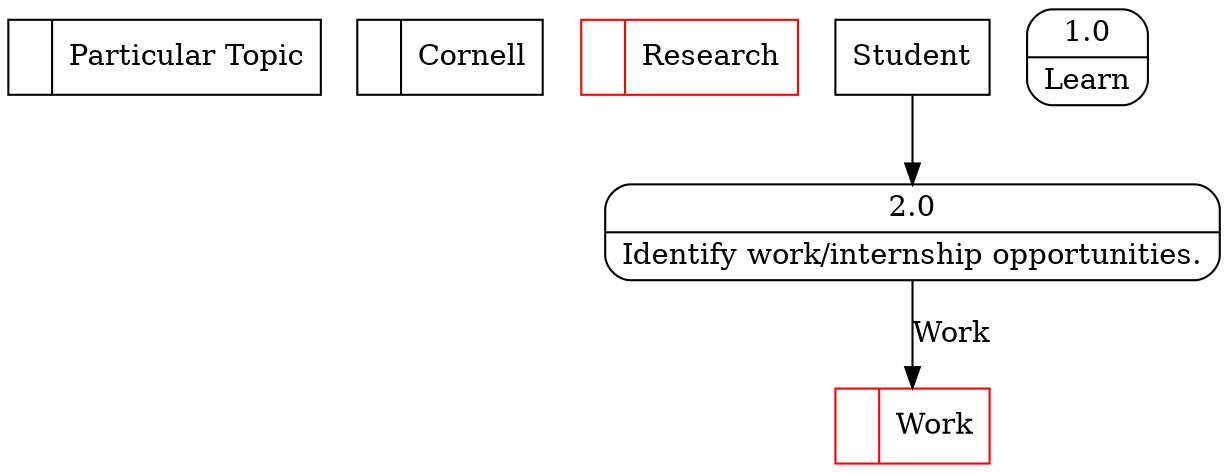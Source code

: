 digraph dfd2{ 
node[shape=record]
200 [label="<f0>  |<f1> Particular Topic " ];
201 [label="<f0>  |<f1> Cornell " ];
202 [label="<f0>  |<f1> Research " color=red];
203 [label="Student" shape=box];
204 [label="{<f0> 1.0|<f1> Learn }" shape=Mrecord];
2 [label="{<f0> 2.0|<f1> Identify work/internship opportunities. }" shape=Mrecord];
203 -> 2
1001 [label="<f0>  |<f1> Work " color=red];
2 -> 1001 [label="Work"]
}